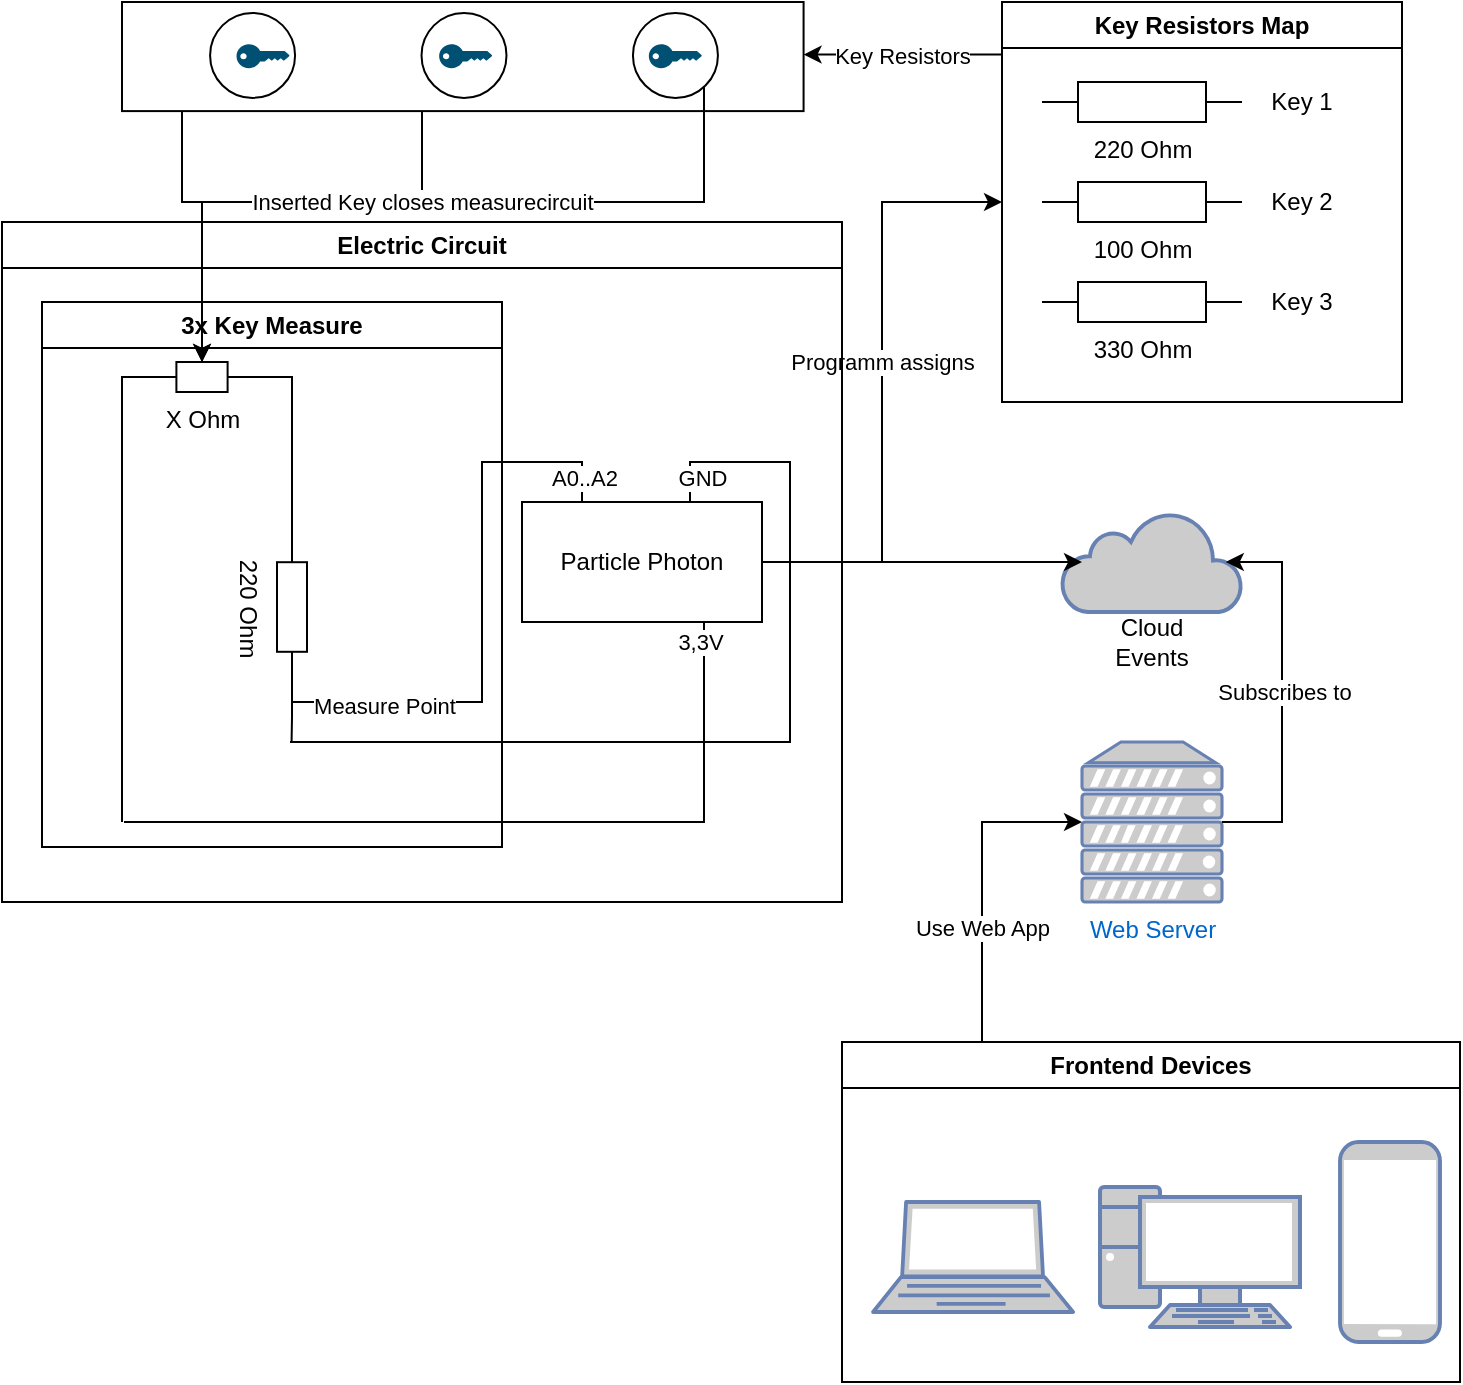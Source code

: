 <mxfile version="22.1.9" type="device">
  <diagram name="Seite-1" id="-DtqbBGdyM-UcHPYLAKt">
    <mxGraphModel dx="1430" dy="763" grid="1" gridSize="10" guides="1" tooltips="1" connect="1" arrows="1" fold="1" page="1" pageScale="1" pageWidth="827" pageHeight="1169" math="0" shadow="0">
      <root>
        <mxCell id="0" />
        <mxCell id="1" parent="0" />
        <mxCell id="lBnUi5RaAprGC21Dq-h6-3" style="edgeStyle=orthogonalEdgeStyle;rounded=0;orthogonalLoop=1;jettySize=auto;html=1;exitX=0.75;exitY=1;exitDx=0;exitDy=0;endArrow=none;endFill=0;" edge="1" parent="1">
          <mxGeometry relative="1" as="geometry">
            <mxPoint x="151" y="440" as="targetPoint" />
            <mxPoint x="441" y="340" as="sourcePoint" />
            <Array as="points">
              <mxPoint x="441" y="440" />
              <mxPoint x="171" y="440" />
              <mxPoint x="171" y="440" />
            </Array>
          </mxGeometry>
        </mxCell>
        <mxCell id="lBnUi5RaAprGC21Dq-h6-6" value="3,3V" style="edgeLabel;html=1;align=center;verticalAlign=middle;resizable=0;points=[];" vertex="1" connectable="0" parent="lBnUi5RaAprGC21Dq-h6-3">
          <mxGeometry x="0.018" relative="1" as="geometry">
            <mxPoint x="74" y="-120" as="offset" />
          </mxGeometry>
        </mxCell>
        <mxCell id="lBnUi5RaAprGC21Dq-h6-22" value="3,3V" style="edgeLabel;html=1;align=center;verticalAlign=middle;resizable=0;points=[];" vertex="1" connectable="0" parent="lBnUi5RaAprGC21Dq-h6-3">
          <mxGeometry x="-0.95" y="-2" relative="1" as="geometry">
            <mxPoint as="offset" />
          </mxGeometry>
        </mxCell>
        <mxCell id="lBnUi5RaAprGC21Dq-h6-4" style="edgeStyle=orthogonalEdgeStyle;rounded=0;orthogonalLoop=1;jettySize=auto;html=1;exitX=0.75;exitY=0;exitDx=0;exitDy=0;endArrow=none;endFill=0;" edge="1" parent="1">
          <mxGeometry relative="1" as="geometry">
            <mxPoint x="234" y="400" as="targetPoint" />
            <mxPoint x="434" y="280" as="sourcePoint" />
            <Array as="points">
              <mxPoint x="434" y="260" />
              <mxPoint x="484" y="260" />
            </Array>
          </mxGeometry>
        </mxCell>
        <mxCell id="lBnUi5RaAprGC21Dq-h6-5" value="GND" style="edgeLabel;html=1;align=center;verticalAlign=middle;resizable=0;points=[];" vertex="1" connectable="0" parent="lBnUi5RaAprGC21Dq-h6-4">
          <mxGeometry x="0.35" relative="1" as="geometry">
            <mxPoint x="56" y="-132" as="offset" />
          </mxGeometry>
        </mxCell>
        <mxCell id="lBnUi5RaAprGC21Dq-h6-46" style="edgeStyle=orthogonalEdgeStyle;rounded=0;orthogonalLoop=1;jettySize=auto;html=1;entryX=0;entryY=0.5;entryDx=0;entryDy=0;" edge="1" parent="1" source="lBnUi5RaAprGC21Dq-h6-1" target="lBnUi5RaAprGC21Dq-h6-44">
          <mxGeometry relative="1" as="geometry" />
        </mxCell>
        <mxCell id="lBnUi5RaAprGC21Dq-h6-47" value="Programm assigns" style="edgeLabel;html=1;align=center;verticalAlign=middle;resizable=0;points=[];" vertex="1" connectable="0" parent="lBnUi5RaAprGC21Dq-h6-46">
          <mxGeometry x="0.078" y="2" relative="1" as="geometry">
            <mxPoint x="2" y="1" as="offset" />
          </mxGeometry>
        </mxCell>
        <mxCell id="lBnUi5RaAprGC21Dq-h6-1" value="Particle Photon" style="rounded=0;whiteSpace=wrap;html=1;" vertex="1" parent="1">
          <mxGeometry x="350" y="280" width="120" height="60" as="geometry" />
        </mxCell>
        <mxCell id="lBnUi5RaAprGC21Dq-h6-12" value="" style="endArrow=none;html=1;rounded=0;edgeStyle=orthogonalEdgeStyle;exitX=0.25;exitY=0;exitDx=0;exitDy=0;entryX=1;entryY=0.5;entryDx=0;entryDy=0;entryPerimeter=0;" edge="1" parent="1" source="lBnUi5RaAprGC21Dq-h6-1" target="lBnUi5RaAprGC21Dq-h6-15">
          <mxGeometry width="50" height="50" relative="1" as="geometry">
            <mxPoint x="170" y="260" as="sourcePoint" />
            <mxPoint x="240" y="380" as="targetPoint" />
            <Array as="points">
              <mxPoint x="380" y="260" />
              <mxPoint x="330" y="260" />
              <mxPoint x="330" y="380" />
              <mxPoint x="235" y="380" />
            </Array>
          </mxGeometry>
        </mxCell>
        <mxCell id="lBnUi5RaAprGC21Dq-h6-14" value="A0..A2" style="edgeLabel;html=1;align=center;verticalAlign=middle;resizable=0;points=[];" vertex="1" connectable="0" parent="lBnUi5RaAprGC21Dq-h6-12">
          <mxGeometry x="-0.916" y="-1" relative="1" as="geometry">
            <mxPoint as="offset" />
          </mxGeometry>
        </mxCell>
        <mxCell id="lBnUi5RaAprGC21Dq-h6-18" value="Measure Point" style="edgeLabel;html=1;align=center;verticalAlign=middle;resizable=0;points=[];" vertex="1" connectable="0" parent="lBnUi5RaAprGC21Dq-h6-12">
          <mxGeometry x="0.718" y="2" relative="1" as="geometry">
            <mxPoint x="16" as="offset" />
          </mxGeometry>
        </mxCell>
        <mxCell id="lBnUi5RaAprGC21Dq-h6-17" style="edgeStyle=orthogonalEdgeStyle;rounded=0;orthogonalLoop=1;jettySize=auto;html=1;entryX=0.807;entryY=0.533;entryDx=0;entryDy=0;entryPerimeter=0;endArrow=none;endFill=0;" edge="1" parent="1" source="lBnUi5RaAprGC21Dq-h6-15">
          <mxGeometry relative="1" as="geometry">
            <mxPoint x="234.795" y="399.67" as="targetPoint" />
          </mxGeometry>
        </mxCell>
        <mxCell id="lBnUi5RaAprGC21Dq-h6-15" value="220 Ohm" style="pointerEvents=1;verticalLabelPosition=bottom;shadow=0;dashed=0;align=center;html=1;verticalAlign=top;shape=mxgraph.electrical.resistors.resistor_1;rotation=90;" vertex="1" parent="1">
          <mxGeometry x="200" y="325" width="70" height="15" as="geometry" />
        </mxCell>
        <mxCell id="lBnUi5RaAprGC21Dq-h6-27" style="edgeStyle=orthogonalEdgeStyle;rounded=0;orthogonalLoop=1;jettySize=auto;html=1;endArrow=none;endFill=0;" edge="1" parent="1" source="lBnUi5RaAprGC21Dq-h6-23">
          <mxGeometry relative="1" as="geometry">
            <mxPoint x="150" y="440" as="targetPoint" />
            <Array as="points">
              <mxPoint x="150" y="217" />
            </Array>
          </mxGeometry>
        </mxCell>
        <mxCell id="lBnUi5RaAprGC21Dq-h6-23" value="X Ohm" style="pointerEvents=1;verticalLabelPosition=bottom;shadow=0;dashed=0;align=center;html=1;verticalAlign=top;shape=mxgraph.electrical.resistors.resistor_1;rotation=0;" vertex="1" parent="1">
          <mxGeometry x="170" y="210" width="40" height="15" as="geometry" />
        </mxCell>
        <mxCell id="lBnUi5RaAprGC21Dq-h6-26" style="edgeStyle=orthogonalEdgeStyle;rounded=0;orthogonalLoop=1;jettySize=auto;html=1;entryX=0;entryY=0.5;entryDx=0;entryDy=0;entryPerimeter=0;endArrow=none;endFill=0;" edge="1" parent="1" source="lBnUi5RaAprGC21Dq-h6-23" target="lBnUi5RaAprGC21Dq-h6-15">
          <mxGeometry relative="1" as="geometry" />
        </mxCell>
        <mxCell id="lBnUi5RaAprGC21Dq-h6-41" value="Electric Circuit" style="swimlane;whiteSpace=wrap;html=1;" vertex="1" parent="1">
          <mxGeometry x="90" y="140" width="420" height="340" as="geometry" />
        </mxCell>
        <mxCell id="lBnUi5RaAprGC21Dq-h6-42" value="3x Key Measure" style="swimlane;whiteSpace=wrap;html=1;" vertex="1" parent="lBnUi5RaAprGC21Dq-h6-41">
          <mxGeometry x="20" y="40" width="230" height="272.5" as="geometry" />
        </mxCell>
        <mxCell id="lBnUi5RaAprGC21Dq-h6-45" value="" style="group" vertex="1" connectable="0" parent="1">
          <mxGeometry x="590" y="30" width="200" height="200" as="geometry" />
        </mxCell>
        <mxCell id="lBnUi5RaAprGC21Dq-h6-31" value="220 Ohm" style="pointerEvents=1;verticalLabelPosition=bottom;shadow=0;dashed=0;align=center;html=1;verticalAlign=top;shape=mxgraph.electrical.resistors.resistor_1;" vertex="1" parent="lBnUi5RaAprGC21Dq-h6-45">
          <mxGeometry x="20" y="40" width="100" height="20" as="geometry" />
        </mxCell>
        <mxCell id="lBnUi5RaAprGC21Dq-h6-32" value="330 Ohm" style="pointerEvents=1;verticalLabelPosition=bottom;shadow=0;dashed=0;align=center;html=1;verticalAlign=top;shape=mxgraph.electrical.resistors.resistor_1;" vertex="1" parent="lBnUi5RaAprGC21Dq-h6-45">
          <mxGeometry x="20" y="140" width="100" height="20" as="geometry" />
        </mxCell>
        <mxCell id="lBnUi5RaAprGC21Dq-h6-33" value="100 Ohm" style="pointerEvents=1;verticalLabelPosition=bottom;shadow=0;dashed=0;align=center;html=1;verticalAlign=top;shape=mxgraph.electrical.resistors.resistor_1;" vertex="1" parent="lBnUi5RaAprGC21Dq-h6-45">
          <mxGeometry x="20" y="90" width="100" height="20" as="geometry" />
        </mxCell>
        <mxCell id="lBnUi5RaAprGC21Dq-h6-37" value="Key 1" style="text;html=1;strokeColor=none;fillColor=none;align=center;verticalAlign=middle;whiteSpace=wrap;rounded=0;" vertex="1" parent="lBnUi5RaAprGC21Dq-h6-45">
          <mxGeometry x="120" y="35" width="60" height="30" as="geometry" />
        </mxCell>
        <mxCell id="lBnUi5RaAprGC21Dq-h6-38" value="Key 2" style="text;html=1;strokeColor=none;fillColor=none;align=center;verticalAlign=middle;whiteSpace=wrap;rounded=0;" vertex="1" parent="lBnUi5RaAprGC21Dq-h6-45">
          <mxGeometry x="120" y="85" width="60" height="30" as="geometry" />
        </mxCell>
        <mxCell id="lBnUi5RaAprGC21Dq-h6-39" value="Key 3" style="text;html=1;strokeColor=none;fillColor=none;align=center;verticalAlign=middle;whiteSpace=wrap;rounded=0;" vertex="1" parent="lBnUi5RaAprGC21Dq-h6-45">
          <mxGeometry x="120" y="135" width="60" height="30" as="geometry" />
        </mxCell>
        <mxCell id="lBnUi5RaAprGC21Dq-h6-44" value="Key Resistors Map" style="swimlane;whiteSpace=wrap;html=1;" vertex="1" parent="lBnUi5RaAprGC21Dq-h6-45">
          <mxGeometry width="200" height="200" as="geometry" />
        </mxCell>
        <mxCell id="lBnUi5RaAprGC21Dq-h6-53" style="edgeStyle=orthogonalEdgeStyle;rounded=0;orthogonalLoop=1;jettySize=auto;html=1;" edge="1" parent="1" source="lBnUi5RaAprGC21Dq-h6-50" target="lBnUi5RaAprGC21Dq-h6-23">
          <mxGeometry relative="1" as="geometry">
            <Array as="points">
              <mxPoint x="180" y="130" />
              <mxPoint x="190" y="130" />
            </Array>
          </mxGeometry>
        </mxCell>
        <mxCell id="lBnUi5RaAprGC21Dq-h6-54" style="edgeStyle=orthogonalEdgeStyle;rounded=0;orthogonalLoop=1;jettySize=auto;html=1;" edge="1" parent="1" source="lBnUi5RaAprGC21Dq-h6-51">
          <mxGeometry relative="1" as="geometry">
            <mxPoint x="190" y="210" as="targetPoint" />
            <Array as="points">
              <mxPoint x="300" y="130" />
              <mxPoint x="190" y="130" />
            </Array>
          </mxGeometry>
        </mxCell>
        <mxCell id="lBnUi5RaAprGC21Dq-h6-59" value="" style="group" vertex="1" connectable="0" parent="1">
          <mxGeometry x="150" y="30" width="370" height="60" as="geometry" />
        </mxCell>
        <mxCell id="lBnUi5RaAprGC21Dq-h6-49" value="" style="rounded=0;whiteSpace=wrap;html=1;" vertex="1" parent="lBnUi5RaAprGC21Dq-h6-59">
          <mxGeometry width="340.789" height="54.55" as="geometry" />
        </mxCell>
        <mxCell id="lBnUi5RaAprGC21Dq-h6-50" value="" style="ellipse;whiteSpace=wrap;html=1;aspect=fixed;" vertex="1" parent="lBnUi5RaAprGC21Dq-h6-59">
          <mxGeometry x="44.048" y="5.455" width="42.488" height="42.488" as="geometry" />
        </mxCell>
        <mxCell id="lBnUi5RaAprGC21Dq-h6-51" value="" style="ellipse;whiteSpace=wrap;html=1;aspect=fixed;" vertex="1" parent="lBnUi5RaAprGC21Dq-h6-59">
          <mxGeometry x="149.762" y="5.455" width="42.488" height="42.488" as="geometry" />
        </mxCell>
        <mxCell id="lBnUi5RaAprGC21Dq-h6-55" style="edgeStyle=orthogonalEdgeStyle;rounded=0;orthogonalLoop=1;jettySize=auto;html=1;endArrow=none;endFill=0;" edge="1" parent="lBnUi5RaAprGC21Dq-h6-59" source="lBnUi5RaAprGC21Dq-h6-52">
          <mxGeometry relative="1" as="geometry">
            <mxPoint x="40" y="180" as="targetPoint" />
            <Array as="points">
              <mxPoint x="291" y="100" />
              <mxPoint x="40" y="100" />
              <mxPoint x="40" y="170" />
            </Array>
          </mxGeometry>
        </mxCell>
        <mxCell id="lBnUi5RaAprGC21Dq-h6-63" value="Inserted Key closes measurecircuit" style="edgeLabel;html=1;align=center;verticalAlign=middle;resizable=0;points=[];" vertex="1" connectable="0" parent="lBnUi5RaAprGC21Dq-h6-55">
          <mxGeometry x="0.383" y="-3" relative="1" as="geometry">
            <mxPoint x="70" y="3" as="offset" />
          </mxGeometry>
        </mxCell>
        <mxCell id="lBnUi5RaAprGC21Dq-h6-52" value="" style="ellipse;whiteSpace=wrap;html=1;aspect=fixed;" vertex="1" parent="lBnUi5RaAprGC21Dq-h6-59">
          <mxGeometry x="255.476" y="5.455" width="42.488" height="42.488" as="geometry" />
        </mxCell>
        <mxCell id="lBnUi5RaAprGC21Dq-h6-56" value="" style="points=[[0,0.5,0],[0.24,0,0],[0.5,0.28,0],[0.995,0.475,0],[0.5,0.72,0],[0.24,1,0]];verticalLabelPosition=bottom;sketch=0;html=1;verticalAlign=top;aspect=fixed;align=center;pointerEvents=1;shape=mxgraph.cisco19.key;fillColor=#005073;strokeColor=none;" vertex="1" parent="lBnUi5RaAprGC21Dq-h6-59">
          <mxGeometry x="158.571" y="21.136" width="26.555" height="11.95" as="geometry" />
        </mxCell>
        <mxCell id="lBnUi5RaAprGC21Dq-h6-57" value="" style="points=[[0,0.5,0],[0.24,0,0],[0.5,0.28,0],[0.995,0.475,0],[0.5,0.72,0],[0.24,1,0]];verticalLabelPosition=bottom;sketch=0;html=1;verticalAlign=top;aspect=fixed;align=center;pointerEvents=1;shape=mxgraph.cisco19.key;fillColor=#005073;strokeColor=none;" vertex="1" parent="lBnUi5RaAprGC21Dq-h6-59">
          <mxGeometry x="57.262" y="21.136" width="26.555" height="11.95" as="geometry" />
        </mxCell>
        <mxCell id="lBnUi5RaAprGC21Dq-h6-58" value="" style="points=[[0,0.5,0],[0.24,0,0],[0.5,0.28,0],[0.995,0.475,0],[0.5,0.72,0],[0.24,1,0]];verticalLabelPosition=bottom;sketch=0;html=1;verticalAlign=top;aspect=fixed;align=center;pointerEvents=1;shape=mxgraph.cisco19.key;fillColor=#005073;strokeColor=none;" vertex="1" parent="lBnUi5RaAprGC21Dq-h6-59">
          <mxGeometry x="263.405" y="21.136" width="26.555" height="11.95" as="geometry" />
        </mxCell>
        <mxCell id="lBnUi5RaAprGC21Dq-h6-61" style="edgeStyle=orthogonalEdgeStyle;rounded=0;orthogonalLoop=1;jettySize=auto;html=1;entryX=1;entryY=0.5;entryDx=0;entryDy=0;" edge="1" parent="1">
          <mxGeometry relative="1" as="geometry">
            <mxPoint x="590" y="59.034" as="sourcePoint" />
            <mxPoint x="490.789" y="56.275" as="targetPoint" />
            <Array as="points">
              <mxPoint x="590" y="56" />
            </Array>
          </mxGeometry>
        </mxCell>
        <mxCell id="lBnUi5RaAprGC21Dq-h6-62" value="Key Resistors" style="edgeLabel;html=1;align=center;verticalAlign=middle;resizable=0;points=[];" vertex="1" connectable="0" parent="lBnUi5RaAprGC21Dq-h6-61">
          <mxGeometry x="0.177" y="-1" relative="1" as="geometry">
            <mxPoint x="7" y="1" as="offset" />
          </mxGeometry>
        </mxCell>
        <mxCell id="lBnUi5RaAprGC21Dq-h6-64" value="" style="html=1;outlineConnect=0;fillColor=#CCCCCC;strokeColor=#6881B3;gradientColor=none;gradientDirection=north;strokeWidth=2;shape=mxgraph.networks.cloud;fontColor=#ffffff;" vertex="1" parent="1">
          <mxGeometry x="620" y="285" width="90" height="50" as="geometry" />
        </mxCell>
        <mxCell id="lBnUi5RaAprGC21Dq-h6-66" style="edgeStyle=orthogonalEdgeStyle;rounded=0;orthogonalLoop=1;jettySize=auto;html=1;entryX=0.111;entryY=0.501;entryDx=0;entryDy=0;entryPerimeter=0;" edge="1" parent="1" source="lBnUi5RaAprGC21Dq-h6-1" target="lBnUi5RaAprGC21Dq-h6-64">
          <mxGeometry relative="1" as="geometry">
            <Array as="points" />
          </mxGeometry>
        </mxCell>
        <mxCell id="lBnUi5RaAprGC21Dq-h6-67" value="Cloud Events" style="text;html=1;strokeColor=none;fillColor=none;align=center;verticalAlign=middle;whiteSpace=wrap;rounded=0;" vertex="1" parent="1">
          <mxGeometry x="635" y="335" width="60" height="30" as="geometry" />
        </mxCell>
        <mxCell id="lBnUi5RaAprGC21Dq-h6-68" value="Web Server" style="fontColor=#0066CC;verticalAlign=top;verticalLabelPosition=bottom;labelPosition=center;align=center;html=1;outlineConnect=0;fillColor=#CCCCCC;strokeColor=#6881B3;gradientColor=none;gradientDirection=north;strokeWidth=2;shape=mxgraph.networks.server;" vertex="1" parent="1">
          <mxGeometry x="630" y="400" width="70" height="80" as="geometry" />
        </mxCell>
        <mxCell id="lBnUi5RaAprGC21Dq-h6-71" style="edgeStyle=orthogonalEdgeStyle;rounded=0;orthogonalLoop=1;jettySize=auto;html=1;entryX=0.91;entryY=0.5;entryDx=0;entryDy=0;entryPerimeter=0;" edge="1" parent="1" source="lBnUi5RaAprGC21Dq-h6-68" target="lBnUi5RaAprGC21Dq-h6-64">
          <mxGeometry relative="1" as="geometry">
            <Array as="points">
              <mxPoint x="730" y="440" />
              <mxPoint x="730" y="310" />
            </Array>
          </mxGeometry>
        </mxCell>
        <mxCell id="lBnUi5RaAprGC21Dq-h6-72" value="Subscribes to" style="edgeLabel;html=1;align=center;verticalAlign=middle;resizable=0;points=[];" vertex="1" connectable="0" parent="lBnUi5RaAprGC21Dq-h6-71">
          <mxGeometry x="0.018" y="-1" relative="1" as="geometry">
            <mxPoint as="offset" />
          </mxGeometry>
        </mxCell>
        <mxCell id="lBnUi5RaAprGC21Dq-h6-76" value="Frontend Devices" style="swimlane;whiteSpace=wrap;html=1;" vertex="1" parent="1">
          <mxGeometry x="510" y="550" width="309" height="170" as="geometry" />
        </mxCell>
        <mxCell id="lBnUi5RaAprGC21Dq-h6-73" value="" style="fontColor=#0066CC;verticalAlign=top;verticalLabelPosition=bottom;labelPosition=center;align=center;html=1;outlineConnect=0;fillColor=#CCCCCC;strokeColor=#6881B3;gradientColor=none;gradientDirection=north;strokeWidth=2;shape=mxgraph.networks.laptop;" vertex="1" parent="lBnUi5RaAprGC21Dq-h6-76">
          <mxGeometry x="15.54" y="80" width="100" height="55" as="geometry" />
        </mxCell>
        <mxCell id="lBnUi5RaAprGC21Dq-h6-74" value="" style="fontColor=#0066CC;verticalAlign=top;verticalLabelPosition=bottom;labelPosition=center;align=center;html=1;outlineConnect=0;fillColor=#CCCCCC;strokeColor=#6881B3;gradientColor=none;gradientDirection=north;strokeWidth=2;shape=mxgraph.networks.pc;" vertex="1" parent="lBnUi5RaAprGC21Dq-h6-76">
          <mxGeometry x="129" y="72.5" width="100" height="70" as="geometry" />
        </mxCell>
        <mxCell id="lBnUi5RaAprGC21Dq-h6-75" value="" style="fontColor=#0066CC;verticalAlign=top;verticalLabelPosition=bottom;labelPosition=center;align=center;html=1;outlineConnect=0;fillColor=#CCCCCC;strokeColor=#6881B3;gradientColor=none;gradientDirection=north;strokeWidth=2;shape=mxgraph.networks.mobile;" vertex="1" parent="lBnUi5RaAprGC21Dq-h6-76">
          <mxGeometry x="249" y="50" width="50" height="100" as="geometry" />
        </mxCell>
        <mxCell id="lBnUi5RaAprGC21Dq-h6-77" style="edgeStyle=orthogonalEdgeStyle;rounded=0;orthogonalLoop=1;jettySize=auto;html=1;entryX=0;entryY=0.5;entryDx=0;entryDy=0;entryPerimeter=0;" edge="1" parent="1" source="lBnUi5RaAprGC21Dq-h6-76" target="lBnUi5RaAprGC21Dq-h6-68">
          <mxGeometry relative="1" as="geometry">
            <Array as="points">
              <mxPoint x="580" y="440" />
            </Array>
          </mxGeometry>
        </mxCell>
        <mxCell id="lBnUi5RaAprGC21Dq-h6-78" value="Use Web App" style="edgeLabel;html=1;align=center;verticalAlign=middle;resizable=0;points=[];" vertex="1" connectable="0" parent="lBnUi5RaAprGC21Dq-h6-77">
          <mxGeometry x="-0.286" relative="1" as="geometry">
            <mxPoint as="offset" />
          </mxGeometry>
        </mxCell>
      </root>
    </mxGraphModel>
  </diagram>
</mxfile>
